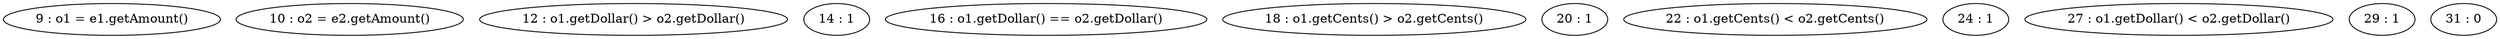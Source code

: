 digraph G {
"9 : o1 = e1.getAmount()"
"10 : o2 = e2.getAmount()"
"12 : o1.getDollar() > o2.getDollar()"
"14 : 1"
"16 : o1.getDollar() == o2.getDollar()"
"18 : o1.getCents() > o2.getCents()"
"20 : 1"
"22 : o1.getCents() < o2.getCents()"
"24 : 1"
"27 : o1.getDollar() < o2.getDollar()"
"29 : 1"
"31 : 0"
}